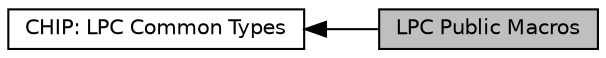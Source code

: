 digraph "LPC Public Macros"
{
  edge [fontname="Helvetica",fontsize="10",labelfontname="Helvetica",labelfontsize="10"];
  node [fontname="Helvetica",fontsize="10",shape=record];
  rankdir=LR;
  Node0 [label="LPC Public Macros",height=0.2,width=0.4,color="black", fillcolor="grey75", style="filled", fontcolor="black"];
  Node1 [label="CHIP: LPC Common Types",height=0.2,width=0.4,color="black", fillcolor="white", style="filled",URL="$group___l_p_c___types.html"];
  Node1->Node0 [shape=plaintext, dir="back", style="solid"];
}
